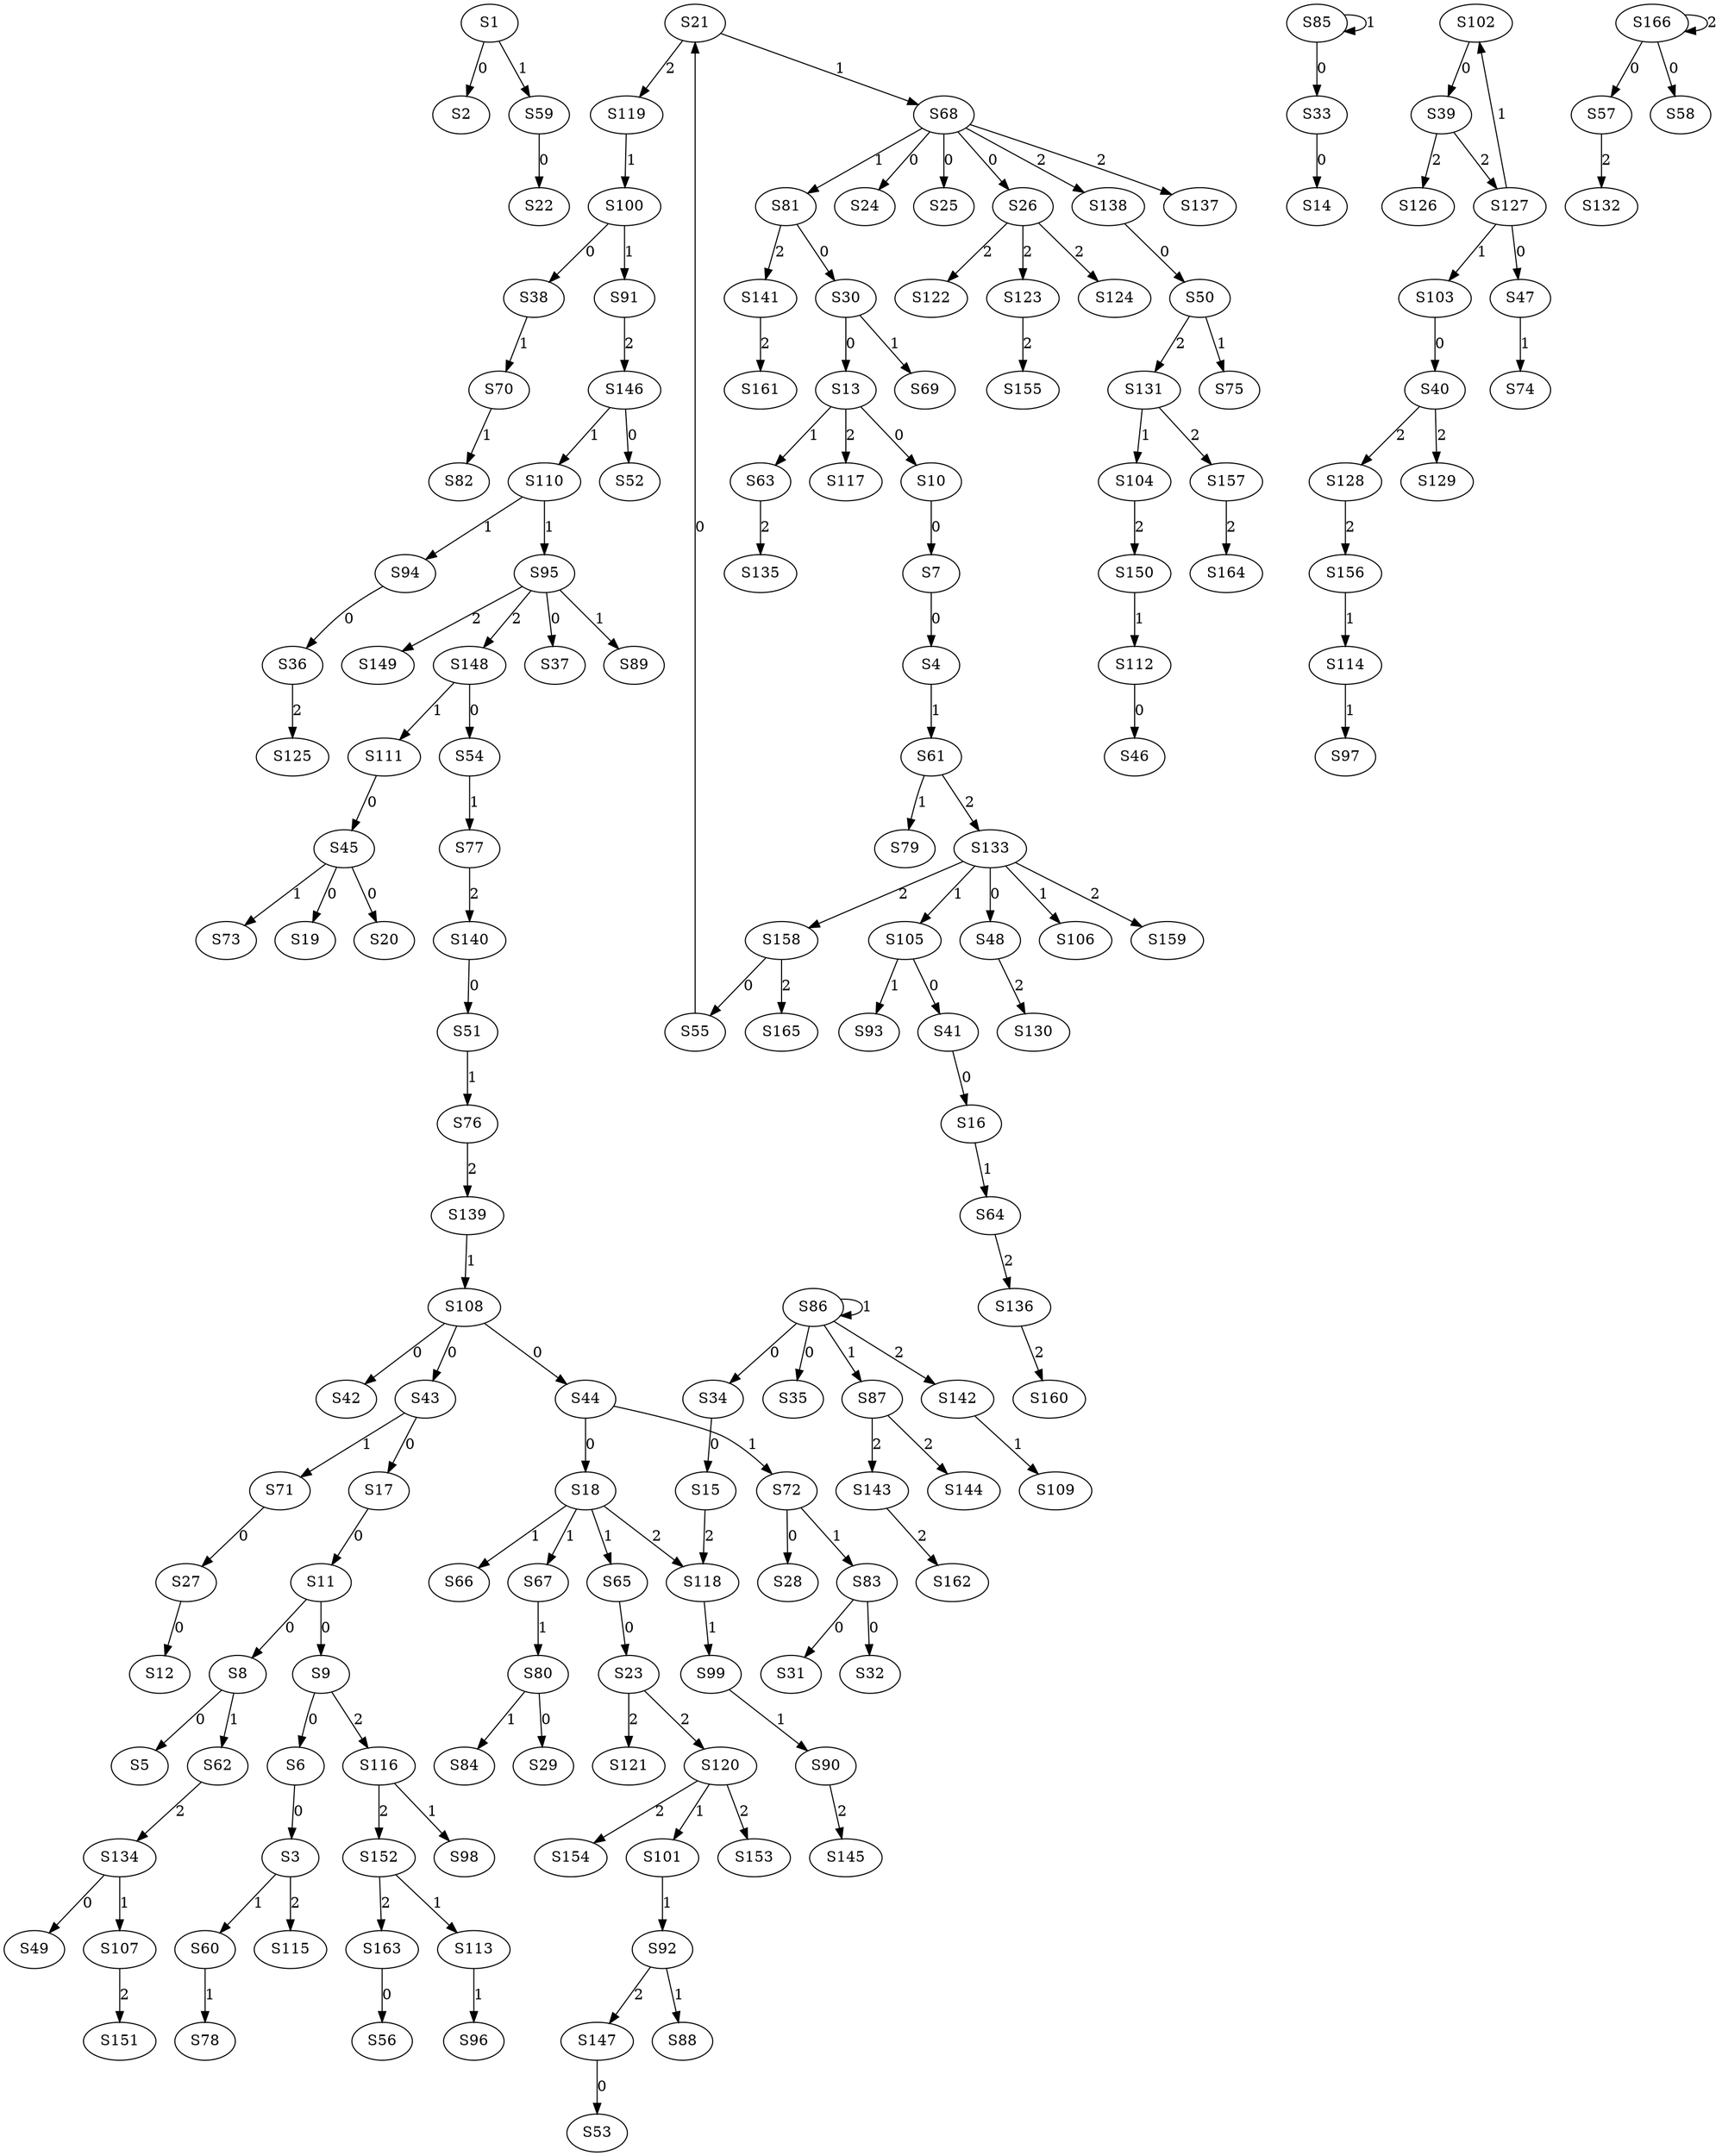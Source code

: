 strict digraph {
	S1 -> S2 [ label = 0 ];
	S6 -> S3 [ label = 0 ];
	S7 -> S4 [ label = 0 ];
	S8 -> S5 [ label = 0 ];
	S9 -> S6 [ label = 0 ];
	S10 -> S7 [ label = 0 ];
	S11 -> S8 [ label = 0 ];
	S11 -> S9 [ label = 0 ];
	S13 -> S10 [ label = 0 ];
	S17 -> S11 [ label = 0 ];
	S27 -> S12 [ label = 0 ];
	S30 -> S13 [ label = 0 ];
	S33 -> S14 [ label = 0 ];
	S34 -> S15 [ label = 0 ];
	S41 -> S16 [ label = 0 ];
	S43 -> S17 [ label = 0 ];
	S44 -> S18 [ label = 0 ];
	S45 -> S19 [ label = 0 ];
	S45 -> S20 [ label = 0 ];
	S55 -> S21 [ label = 0 ];
	S59 -> S22 [ label = 0 ];
	S65 -> S23 [ label = 0 ];
	S68 -> S24 [ label = 0 ];
	S68 -> S25 [ label = 0 ];
	S68 -> S26 [ label = 0 ];
	S71 -> S27 [ label = 0 ];
	S72 -> S28 [ label = 0 ];
	S80 -> S29 [ label = 0 ];
	S81 -> S30 [ label = 0 ];
	S83 -> S31 [ label = 0 ];
	S83 -> S32 [ label = 0 ];
	S85 -> S33 [ label = 0 ];
	S86 -> S34 [ label = 0 ];
	S86 -> S35 [ label = 0 ];
	S94 -> S36 [ label = 0 ];
	S95 -> S37 [ label = 0 ];
	S100 -> S38 [ label = 0 ];
	S102 -> S39 [ label = 0 ];
	S103 -> S40 [ label = 0 ];
	S105 -> S41 [ label = 0 ];
	S108 -> S42 [ label = 0 ];
	S108 -> S43 [ label = 0 ];
	S108 -> S44 [ label = 0 ];
	S111 -> S45 [ label = 0 ];
	S112 -> S46 [ label = 0 ];
	S127 -> S47 [ label = 0 ];
	S133 -> S48 [ label = 0 ];
	S134 -> S49 [ label = 0 ];
	S138 -> S50 [ label = 0 ];
	S140 -> S51 [ label = 0 ];
	S146 -> S52 [ label = 0 ];
	S147 -> S53 [ label = 0 ];
	S148 -> S54 [ label = 0 ];
	S158 -> S55 [ label = 0 ];
	S163 -> S56 [ label = 0 ];
	S166 -> S57 [ label = 0 ];
	S166 -> S58 [ label = 0 ];
	S1 -> S59 [ label = 1 ];
	S3 -> S60 [ label = 1 ];
	S4 -> S61 [ label = 1 ];
	S8 -> S62 [ label = 1 ];
	S13 -> S63 [ label = 1 ];
	S16 -> S64 [ label = 1 ];
	S18 -> S65 [ label = 1 ];
	S18 -> S66 [ label = 1 ];
	S18 -> S67 [ label = 1 ];
	S21 -> S68 [ label = 1 ];
	S30 -> S69 [ label = 1 ];
	S38 -> S70 [ label = 1 ];
	S43 -> S71 [ label = 1 ];
	S44 -> S72 [ label = 1 ];
	S45 -> S73 [ label = 1 ];
	S47 -> S74 [ label = 1 ];
	S50 -> S75 [ label = 1 ];
	S51 -> S76 [ label = 1 ];
	S54 -> S77 [ label = 1 ];
	S60 -> S78 [ label = 1 ];
	S61 -> S79 [ label = 1 ];
	S67 -> S80 [ label = 1 ];
	S68 -> S81 [ label = 1 ];
	S70 -> S82 [ label = 1 ];
	S72 -> S83 [ label = 1 ];
	S80 -> S84 [ label = 1 ];
	S85 -> S85 [ label = 1 ];
	S86 -> S86 [ label = 1 ];
	S86 -> S87 [ label = 1 ];
	S92 -> S88 [ label = 1 ];
	S95 -> S89 [ label = 1 ];
	S99 -> S90 [ label = 1 ];
	S100 -> S91 [ label = 1 ];
	S101 -> S92 [ label = 1 ];
	S105 -> S93 [ label = 1 ];
	S110 -> S94 [ label = 1 ];
	S110 -> S95 [ label = 1 ];
	S113 -> S96 [ label = 1 ];
	S114 -> S97 [ label = 1 ];
	S116 -> S98 [ label = 1 ];
	S118 -> S99 [ label = 1 ];
	S119 -> S100 [ label = 1 ];
	S120 -> S101 [ label = 1 ];
	S127 -> S102 [ label = 1 ];
	S127 -> S103 [ label = 1 ];
	S131 -> S104 [ label = 1 ];
	S133 -> S105 [ label = 1 ];
	S133 -> S106 [ label = 1 ];
	S134 -> S107 [ label = 1 ];
	S139 -> S108 [ label = 1 ];
	S142 -> S109 [ label = 1 ];
	S146 -> S110 [ label = 1 ];
	S148 -> S111 [ label = 1 ];
	S150 -> S112 [ label = 1 ];
	S152 -> S113 [ label = 1 ];
	S156 -> S114 [ label = 1 ];
	S3 -> S115 [ label = 2 ];
	S9 -> S116 [ label = 2 ];
	S13 -> S117 [ label = 2 ];
	S18 -> S118 [ label = 2 ];
	S21 -> S119 [ label = 2 ];
	S23 -> S120 [ label = 2 ];
	S23 -> S121 [ label = 2 ];
	S26 -> S122 [ label = 2 ];
	S26 -> S123 [ label = 2 ];
	S26 -> S124 [ label = 2 ];
	S36 -> S125 [ label = 2 ];
	S39 -> S126 [ label = 2 ];
	S39 -> S127 [ label = 2 ];
	S40 -> S128 [ label = 2 ];
	S40 -> S129 [ label = 2 ];
	S48 -> S130 [ label = 2 ];
	S50 -> S131 [ label = 2 ];
	S57 -> S132 [ label = 2 ];
	S61 -> S133 [ label = 2 ];
	S62 -> S134 [ label = 2 ];
	S63 -> S135 [ label = 2 ];
	S64 -> S136 [ label = 2 ];
	S68 -> S137 [ label = 2 ];
	S68 -> S138 [ label = 2 ];
	S76 -> S139 [ label = 2 ];
	S77 -> S140 [ label = 2 ];
	S81 -> S141 [ label = 2 ];
	S86 -> S142 [ label = 2 ];
	S87 -> S143 [ label = 2 ];
	S87 -> S144 [ label = 2 ];
	S90 -> S145 [ label = 2 ];
	S91 -> S146 [ label = 2 ];
	S92 -> S147 [ label = 2 ];
	S95 -> S148 [ label = 2 ];
	S95 -> S149 [ label = 2 ];
	S104 -> S150 [ label = 2 ];
	S107 -> S151 [ label = 2 ];
	S116 -> S152 [ label = 2 ];
	S120 -> S153 [ label = 2 ];
	S120 -> S154 [ label = 2 ];
	S123 -> S155 [ label = 2 ];
	S128 -> S156 [ label = 2 ];
	S131 -> S157 [ label = 2 ];
	S133 -> S158 [ label = 2 ];
	S133 -> S159 [ label = 2 ];
	S136 -> S160 [ label = 2 ];
	S141 -> S161 [ label = 2 ];
	S143 -> S162 [ label = 2 ];
	S152 -> S163 [ label = 2 ];
	S157 -> S164 [ label = 2 ];
	S158 -> S165 [ label = 2 ];
	S166 -> S166 [ label = 2 ];
	S15 -> S118 [ label = 2 ];
}